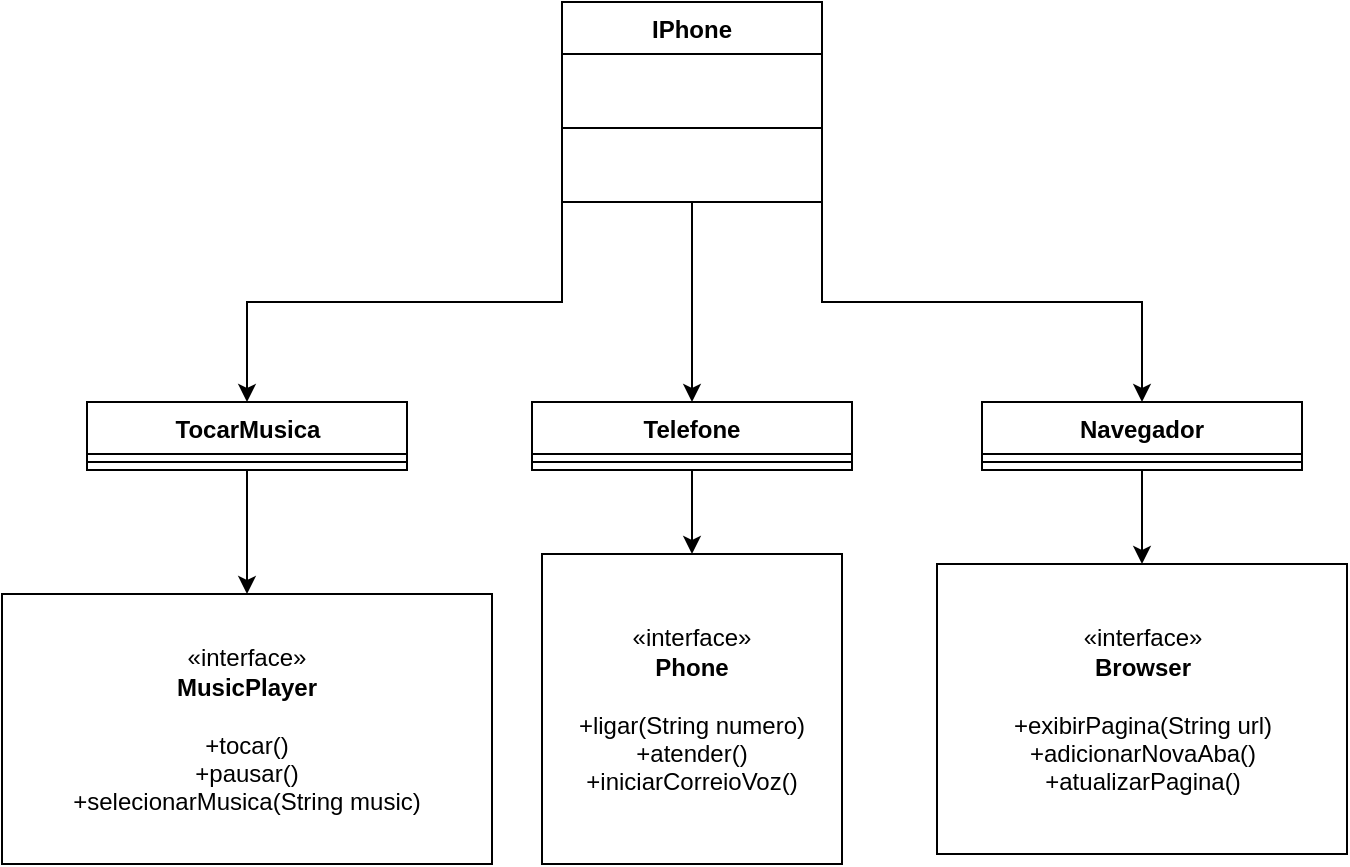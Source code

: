 <mxfile version="26.2.12">
  <diagram name="Page-1" id="e7e014a7-5840-1c2e-5031-d8a46d1fe8dd">
    <mxGraphModel dx="948" dy="605" grid="1" gridSize="10" guides="1" tooltips="1" connect="1" arrows="1" fold="1" page="1" pageScale="1" pageWidth="1169" pageHeight="826" background="none" math="0" shadow="0">
      <root>
        <mxCell id="0" />
        <mxCell id="1" parent="0" />
        <mxCell id="GunvRQX4wfbTr8EMcxCq-52" style="edgeStyle=orthogonalEdgeStyle;rounded=0;orthogonalLoop=1;jettySize=auto;html=1;exitX=0;exitY=1;exitDx=0;exitDy=0;" edge="1" parent="1" source="GunvRQX4wfbTr8EMcxCq-41" target="GunvRQX4wfbTr8EMcxCq-53">
          <mxGeometry relative="1" as="geometry">
            <mxPoint x="180" y="160" as="targetPoint" />
          </mxGeometry>
        </mxCell>
        <mxCell id="GunvRQX4wfbTr8EMcxCq-59" style="edgeStyle=orthogonalEdgeStyle;rounded=0;orthogonalLoop=1;jettySize=auto;html=1;exitX=0.5;exitY=1;exitDx=0;exitDy=0;" edge="1" parent="1" source="GunvRQX4wfbTr8EMcxCq-41" target="GunvRQX4wfbTr8EMcxCq-60">
          <mxGeometry relative="1" as="geometry">
            <mxPoint x="475" y="220" as="targetPoint" />
          </mxGeometry>
        </mxCell>
        <mxCell id="GunvRQX4wfbTr8EMcxCq-65" style="edgeStyle=orthogonalEdgeStyle;rounded=0;orthogonalLoop=1;jettySize=auto;html=1;exitX=1;exitY=1;exitDx=0;exitDy=0;" edge="1" parent="1" source="GunvRQX4wfbTr8EMcxCq-41" target="GunvRQX4wfbTr8EMcxCq-66">
          <mxGeometry relative="1" as="geometry">
            <mxPoint x="710" y="250" as="targetPoint" />
          </mxGeometry>
        </mxCell>
        <mxCell id="GunvRQX4wfbTr8EMcxCq-41" value="IPhone&lt;div&gt;&lt;br&gt;&lt;/div&gt;" style="swimlane;fontStyle=1;align=center;verticalAlign=top;childLayout=stackLayout;horizontal=1;startSize=26;horizontalStack=0;resizeParent=1;resizeParentMax=0;resizeLast=0;collapsible=1;marginBottom=0;whiteSpace=wrap;html=1;" vertex="1" parent="1">
          <mxGeometry x="410" y="60" width="130" height="100" as="geometry" />
        </mxCell>
        <mxCell id="GunvRQX4wfbTr8EMcxCq-43" value="&#xa;" style="line;strokeWidth=1;fillColor=none;align=left;verticalAlign=middle;spacingTop=-1;spacingLeft=3;spacingRight=3;rotatable=0;labelPosition=right;points=[];portConstraint=eastwest;strokeColor=inherit;" vertex="1" parent="GunvRQX4wfbTr8EMcxCq-41">
          <mxGeometry y="26" width="130" height="74" as="geometry" />
        </mxCell>
        <mxCell id="GunvRQX4wfbTr8EMcxCq-46" value="&lt;div&gt;«interface»&lt;/div&gt;&lt;b&gt;MusicPlayer&lt;/b&gt;&lt;div&gt;&lt;br&gt;&lt;/div&gt;&lt;div&gt;+tocar()&lt;/div&gt;&lt;div&gt;+pausar()&lt;/div&gt;&lt;div&gt;+selecionarMusica(String music)&lt;/div&gt;" style="html=1;whiteSpace=wrap;" vertex="1" parent="1">
          <mxGeometry x="130" y="356" width="245" height="135" as="geometry" />
        </mxCell>
        <mxCell id="GunvRQX4wfbTr8EMcxCq-49" value="«interface»&lt;br&gt;&lt;b&gt;Phone&lt;/b&gt;&lt;div&gt;&lt;b&gt;&lt;br&gt;&lt;/b&gt;&lt;/div&gt;&lt;div&gt;&lt;div style=&quot;&quot;&gt;+ligar(String numero)&lt;/div&gt;&lt;div style=&quot;&quot;&gt;+atender()&lt;/div&gt;&lt;div style=&quot;&quot;&gt;+iniciarCorreioVoz()&lt;/div&gt;&lt;/div&gt;" style="html=1;whiteSpace=wrap;" vertex="1" parent="1">
          <mxGeometry x="400" y="336" width="150" height="155" as="geometry" />
        </mxCell>
        <mxCell id="GunvRQX4wfbTr8EMcxCq-51" value="«interface»&lt;br&gt;&lt;b&gt;Browser&lt;/b&gt;&lt;div&gt;&lt;b&gt;&lt;br&gt;&lt;/b&gt;&lt;/div&gt;&lt;div&gt;&lt;div style=&quot;&quot;&gt;+exibirPagina(String url)&lt;/div&gt;&lt;div style=&quot;&quot;&gt;+adicionarNovaAba()&lt;/div&gt;&lt;div style=&quot;&quot;&gt;+atualizarPagina()&lt;/div&gt;&lt;/div&gt;" style="html=1;whiteSpace=wrap;" vertex="1" parent="1">
          <mxGeometry x="597.5" y="341" width="205" height="145" as="geometry" />
        </mxCell>
        <mxCell id="GunvRQX4wfbTr8EMcxCq-58" style="edgeStyle=orthogonalEdgeStyle;rounded=0;orthogonalLoop=1;jettySize=auto;html=1;" edge="1" parent="1" source="GunvRQX4wfbTr8EMcxCq-53" target="GunvRQX4wfbTr8EMcxCq-46">
          <mxGeometry relative="1" as="geometry" />
        </mxCell>
        <mxCell id="GunvRQX4wfbTr8EMcxCq-53" value="TocarMusica&lt;div&gt;&lt;br&gt;&lt;/div&gt;" style="swimlane;fontStyle=1;align=center;verticalAlign=top;childLayout=stackLayout;horizontal=1;startSize=26;horizontalStack=0;resizeParent=1;resizeParentMax=0;resizeLast=0;collapsible=1;marginBottom=0;whiteSpace=wrap;html=1;" vertex="1" parent="1">
          <mxGeometry x="172.5" y="260" width="160" height="34" as="geometry" />
        </mxCell>
        <mxCell id="GunvRQX4wfbTr8EMcxCq-55" value="" style="line;strokeWidth=1;fillColor=none;align=left;verticalAlign=middle;spacingTop=-1;spacingLeft=3;spacingRight=3;rotatable=0;labelPosition=right;points=[];portConstraint=eastwest;strokeColor=inherit;" vertex="1" parent="GunvRQX4wfbTr8EMcxCq-53">
          <mxGeometry y="26" width="160" height="8" as="geometry" />
        </mxCell>
        <mxCell id="GunvRQX4wfbTr8EMcxCq-64" style="edgeStyle=orthogonalEdgeStyle;rounded=0;orthogonalLoop=1;jettySize=auto;html=1;" edge="1" parent="1" source="GunvRQX4wfbTr8EMcxCq-60" target="GunvRQX4wfbTr8EMcxCq-49">
          <mxGeometry relative="1" as="geometry" />
        </mxCell>
        <mxCell id="GunvRQX4wfbTr8EMcxCq-60" value="Telefone" style="swimlane;fontStyle=1;align=center;verticalAlign=top;childLayout=stackLayout;horizontal=1;startSize=26;horizontalStack=0;resizeParent=1;resizeParentMax=0;resizeLast=0;collapsible=1;marginBottom=0;whiteSpace=wrap;html=1;" vertex="1" parent="1">
          <mxGeometry x="395" y="260" width="160" height="34" as="geometry" />
        </mxCell>
        <mxCell id="GunvRQX4wfbTr8EMcxCq-62" value="" style="line;strokeWidth=1;fillColor=none;align=left;verticalAlign=middle;spacingTop=-1;spacingLeft=3;spacingRight=3;rotatable=0;labelPosition=right;points=[];portConstraint=eastwest;strokeColor=inherit;" vertex="1" parent="GunvRQX4wfbTr8EMcxCq-60">
          <mxGeometry y="26" width="160" height="8" as="geometry" />
        </mxCell>
        <mxCell id="GunvRQX4wfbTr8EMcxCq-70" style="edgeStyle=orthogonalEdgeStyle;rounded=0;orthogonalLoop=1;jettySize=auto;html=1;" edge="1" parent="1" source="GunvRQX4wfbTr8EMcxCq-66" target="GunvRQX4wfbTr8EMcxCq-51">
          <mxGeometry relative="1" as="geometry" />
        </mxCell>
        <mxCell id="GunvRQX4wfbTr8EMcxCq-66" value="Navegador" style="swimlane;fontStyle=1;align=center;verticalAlign=top;childLayout=stackLayout;horizontal=1;startSize=26;horizontalStack=0;resizeParent=1;resizeParentMax=0;resizeLast=0;collapsible=1;marginBottom=0;whiteSpace=wrap;html=1;" vertex="1" parent="1">
          <mxGeometry x="620" y="260" width="160" height="34" as="geometry" />
        </mxCell>
        <mxCell id="GunvRQX4wfbTr8EMcxCq-68" value="" style="line;strokeWidth=1;fillColor=none;align=left;verticalAlign=middle;spacingTop=-1;spacingLeft=3;spacingRight=3;rotatable=0;labelPosition=right;points=[];portConstraint=eastwest;strokeColor=inherit;" vertex="1" parent="GunvRQX4wfbTr8EMcxCq-66">
          <mxGeometry y="26" width="160" height="8" as="geometry" />
        </mxCell>
      </root>
    </mxGraphModel>
  </diagram>
</mxfile>
